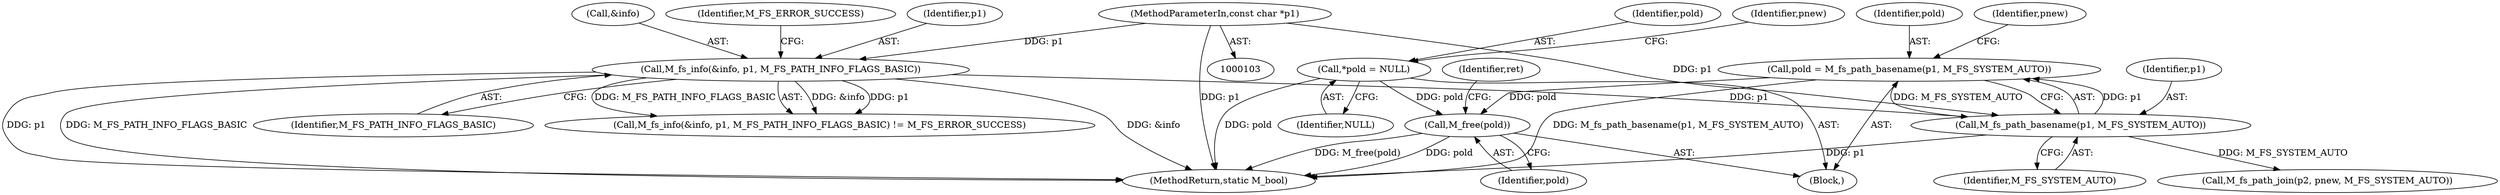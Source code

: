 digraph "0_mstdlib_db124b8f607dd0a40a9aef2d4d468fad433522a7@API" {
"1000188" [label="(Call,M_free(pold))"];
"1000163" [label="(Call,pold = M_fs_path_basename(p1, M_FS_SYSTEM_AUTO))"];
"1000165" [label="(Call,M_fs_path_basename(p1, M_FS_SYSTEM_AUTO))"];
"1000133" [label="(Call,M_fs_info(&info, p1, M_FS_PATH_INFO_FLAGS_BASIC))"];
"1000104" [label="(MethodParameterIn,const char *p1)"];
"1000113" [label="(Call,*pold = NULL)"];
"1000138" [label="(Identifier,M_FS_ERROR_SUCCESS)"];
"1000104" [label="(MethodParameterIn,const char *p1)"];
"1000107" [label="(Block,)"];
"1000114" [label="(Identifier,pold)"];
"1000113" [label="(Call,*pold = NULL)"];
"1000132" [label="(Call,M_fs_info(&info, p1, M_FS_PATH_INFO_FLAGS_BASIC) != M_FS_ERROR_SUCCESS)"];
"1000164" [label="(Identifier,pold)"];
"1000115" [label="(Identifier,NULL)"];
"1000169" [label="(Identifier,pnew)"];
"1000137" [label="(Identifier,M_FS_PATH_INFO_FLAGS_BASIC)"];
"1000118" [label="(Identifier,pnew)"];
"1000133" [label="(Call,M_fs_info(&info, p1, M_FS_PATH_INFO_FLAGS_BASIC))"];
"1000188" [label="(Call,M_free(pold))"];
"1000136" [label="(Identifier,p1)"];
"1000163" [label="(Call,pold = M_fs_path_basename(p1, M_FS_SYSTEM_AUTO))"];
"1000166" [label="(Identifier,p1)"];
"1000165" [label="(Call,M_fs_path_basename(p1, M_FS_SYSTEM_AUTO))"];
"1000189" [label="(Identifier,pold)"];
"1000191" [label="(Identifier,ret)"];
"1000170" [label="(Call,M_fs_path_join(p2, pnew, M_FS_SYSTEM_AUTO))"];
"1000167" [label="(Identifier,M_FS_SYSTEM_AUTO)"];
"1000192" [label="(MethodReturn,static M_bool)"];
"1000134" [label="(Call,&info)"];
"1000188" -> "1000107"  [label="AST: "];
"1000188" -> "1000189"  [label="CFG: "];
"1000189" -> "1000188"  [label="AST: "];
"1000191" -> "1000188"  [label="CFG: "];
"1000188" -> "1000192"  [label="DDG: M_free(pold)"];
"1000188" -> "1000192"  [label="DDG: pold"];
"1000163" -> "1000188"  [label="DDG: pold"];
"1000113" -> "1000188"  [label="DDG: pold"];
"1000163" -> "1000107"  [label="AST: "];
"1000163" -> "1000165"  [label="CFG: "];
"1000164" -> "1000163"  [label="AST: "];
"1000165" -> "1000163"  [label="AST: "];
"1000169" -> "1000163"  [label="CFG: "];
"1000163" -> "1000192"  [label="DDG: M_fs_path_basename(p1, M_FS_SYSTEM_AUTO)"];
"1000165" -> "1000163"  [label="DDG: p1"];
"1000165" -> "1000163"  [label="DDG: M_FS_SYSTEM_AUTO"];
"1000165" -> "1000167"  [label="CFG: "];
"1000166" -> "1000165"  [label="AST: "];
"1000167" -> "1000165"  [label="AST: "];
"1000165" -> "1000192"  [label="DDG: p1"];
"1000133" -> "1000165"  [label="DDG: p1"];
"1000104" -> "1000165"  [label="DDG: p1"];
"1000165" -> "1000170"  [label="DDG: M_FS_SYSTEM_AUTO"];
"1000133" -> "1000132"  [label="AST: "];
"1000133" -> "1000137"  [label="CFG: "];
"1000134" -> "1000133"  [label="AST: "];
"1000136" -> "1000133"  [label="AST: "];
"1000137" -> "1000133"  [label="AST: "];
"1000138" -> "1000133"  [label="CFG: "];
"1000133" -> "1000192"  [label="DDG: &info"];
"1000133" -> "1000192"  [label="DDG: p1"];
"1000133" -> "1000192"  [label="DDG: M_FS_PATH_INFO_FLAGS_BASIC"];
"1000133" -> "1000132"  [label="DDG: &info"];
"1000133" -> "1000132"  [label="DDG: p1"];
"1000133" -> "1000132"  [label="DDG: M_FS_PATH_INFO_FLAGS_BASIC"];
"1000104" -> "1000133"  [label="DDG: p1"];
"1000104" -> "1000103"  [label="AST: "];
"1000104" -> "1000192"  [label="DDG: p1"];
"1000113" -> "1000107"  [label="AST: "];
"1000113" -> "1000115"  [label="CFG: "];
"1000114" -> "1000113"  [label="AST: "];
"1000115" -> "1000113"  [label="AST: "];
"1000118" -> "1000113"  [label="CFG: "];
"1000113" -> "1000192"  [label="DDG: pold"];
}
